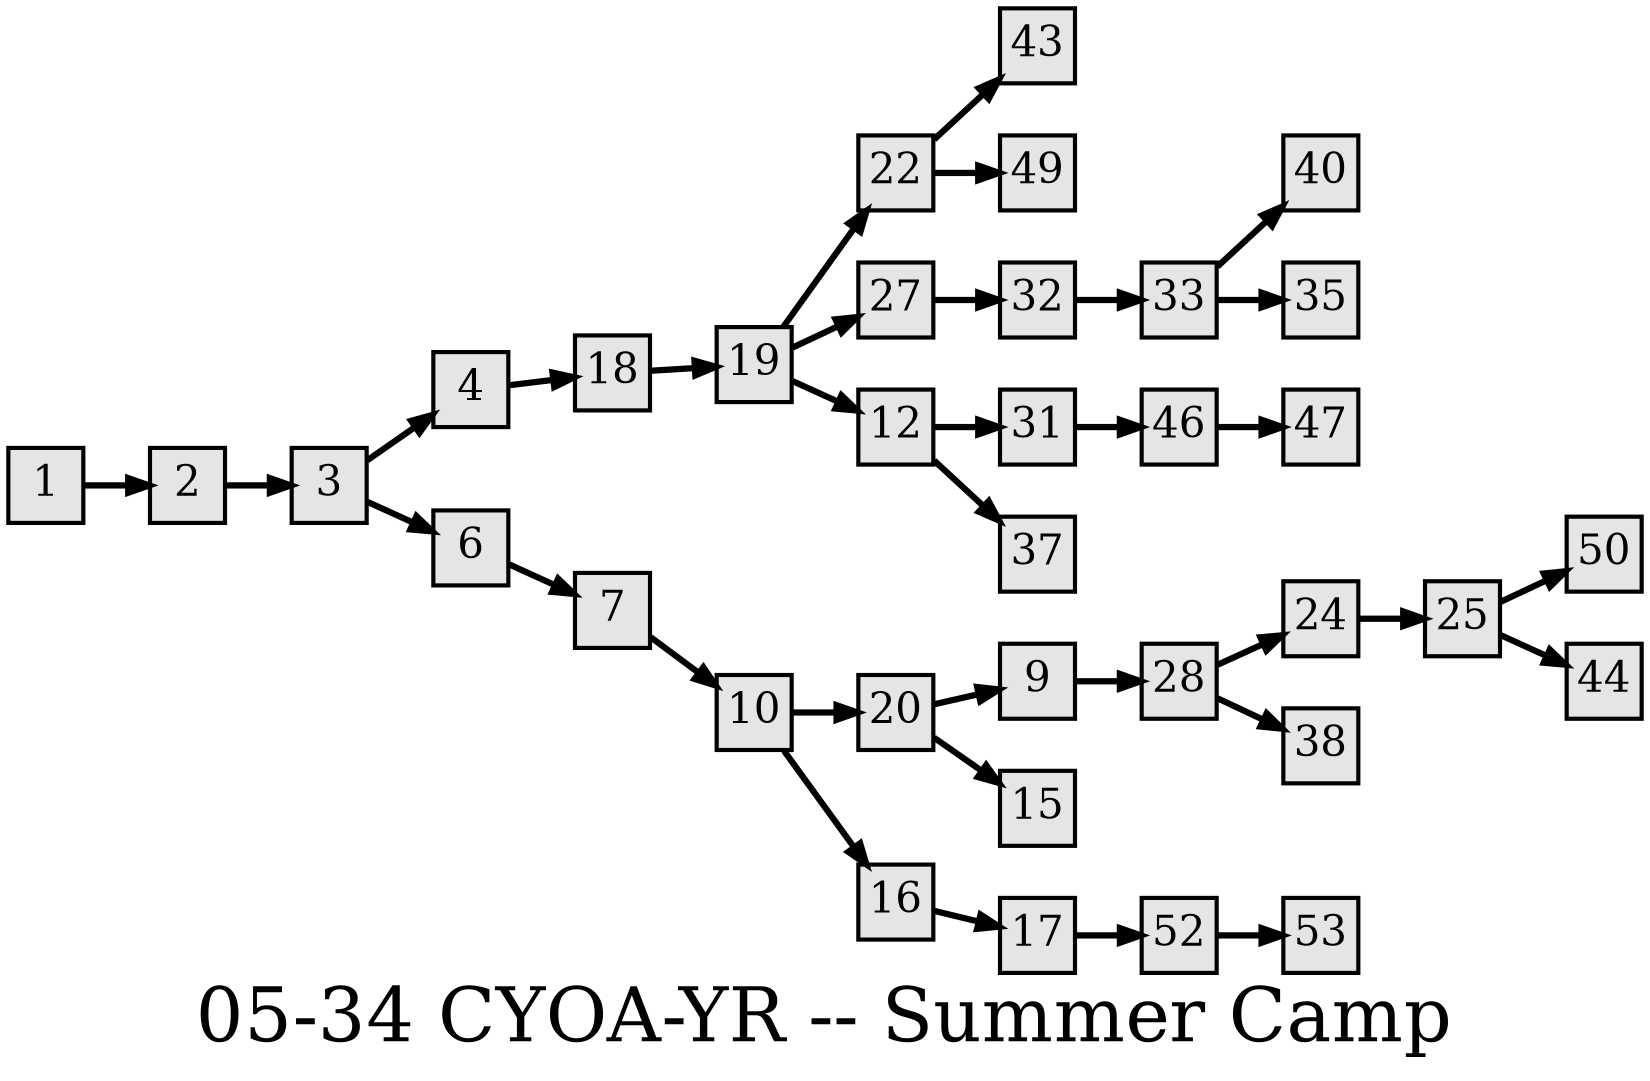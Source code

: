 digraph g{
  graph [ label="05-34 CYOA-YR -- Summer Camp" rankdir=LR, ordering=out, fontsize=36, nodesep="0.35", ranksep="0.45"];
  node  [shape=rect, penwidth=2, fontsize=20, style=filled, fillcolor=grey90, margin="0,0", labelfloat=true, regular=true, fixedsize=true];
  edge  [labelfloat=true, penwidth=3, fontsize=12];

  1 -> 2;
  2 -> 3;
  3 -> 4;
  3 -> 6;
  4 -> 18;
  6 -> 7;
  7 -> 10;
  9 -> 28;
  10 -> 20;
  10 -> 16;
  12 -> 31;
  12 -> 37;
  16 -> 17;
  17 -> 52;
  18 -> 19;
  19 -> 22;
  19 -> 27;
  19 -> 12;
  20 -> 9;
  20 -> 15;
  22 -> 43;
  22 -> 49;
  24 -> 25;
  25 -> 50;
  25 -> 44;
  27 -> 32;
  28 -> 24;
  28 -> 38;
  31 -> 46;
  32 -> 33;
  33 -> 40;
  33 -> 35;
  46 -> 47;
  52 -> 53;
}

